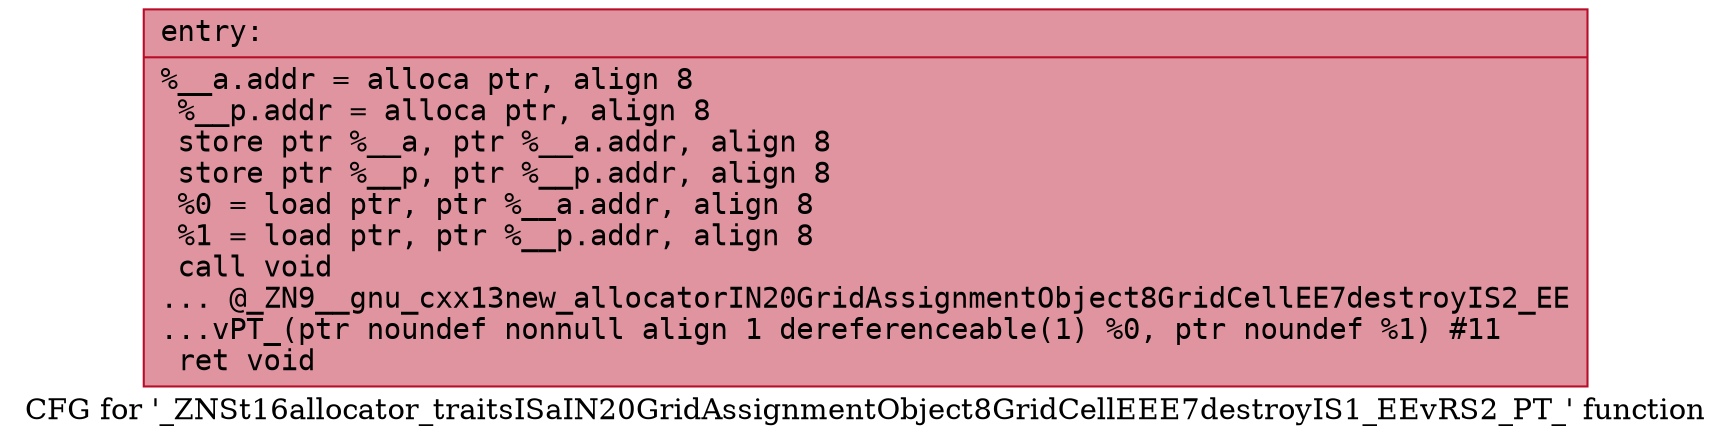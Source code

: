 digraph "CFG for '_ZNSt16allocator_traitsISaIN20GridAssignmentObject8GridCellEEE7destroyIS1_EEvRS2_PT_' function" {
	label="CFG for '_ZNSt16allocator_traitsISaIN20GridAssignmentObject8GridCellEEE7destroyIS1_EEvRS2_PT_' function";

	Node0x56461945afc0 [shape=record,color="#b70d28ff", style=filled, fillcolor="#b70d2870" fontname="Courier",label="{entry:\l|  %__a.addr = alloca ptr, align 8\l  %__p.addr = alloca ptr, align 8\l  store ptr %__a, ptr %__a.addr, align 8\l  store ptr %__p, ptr %__p.addr, align 8\l  %0 = load ptr, ptr %__a.addr, align 8\l  %1 = load ptr, ptr %__p.addr, align 8\l  call void\l... @_ZN9__gnu_cxx13new_allocatorIN20GridAssignmentObject8GridCellEE7destroyIS2_EE\l...vPT_(ptr noundef nonnull align 1 dereferenceable(1) %0, ptr noundef %1) #11\l  ret void\l}"];
}
